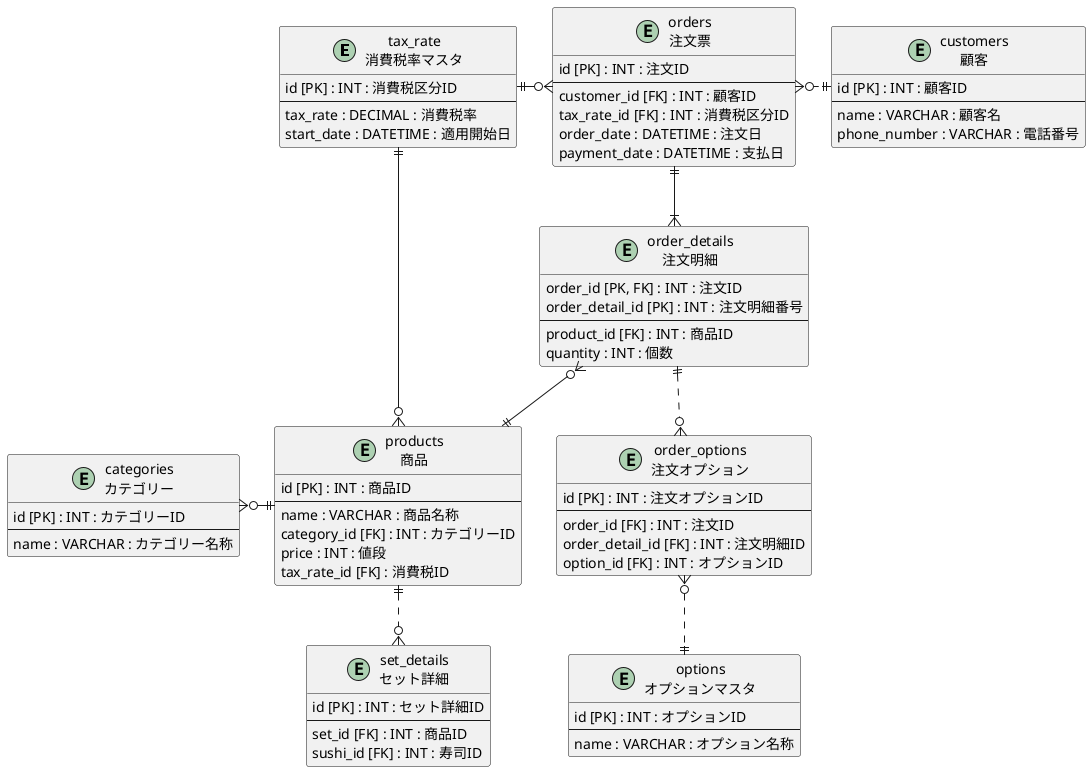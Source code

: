 @startuml dbModeling1
    ' Entity "menues\nメニュー" as menues {
    '     id [PK] : INT : メニューID
    '     item_id [PK, FK] : INT : 商品ID(寿司ID or セットID)
    '     --
    '     price : INT : 値段
    '     tax_rate_id [FK] : INT : 消費税ID
    ' }

    ' Entity "sushi_menues\n寿司メニュー" as sushi_menues {
    '     id [PK] : INT : 寿司ID
    '     --
    '     name : VARCHAR : 寿司名称
    ' }

    ' Entity "set_menues\nセットメニュー" as set_menues {
    '     id [PK] : INT : セットID
    '     --
    '     name : VARCHAR : セット名称
    '     set_detail_id [FK] : INT : セット詳細ID
    ' }

    ' Entity "set_details\nセットメニュー詳細" as set_details {
    '     id [PK] : INT : セット詳細ID
    '     sushi_menu_id [PK, FK] : INT : 寿司ID
    ' }

    Entity "tax_rate\n消費税率マスタ" as tax_rate{
        id [PK] : INT : 消費税区分ID
        --
        tax_rate : DECIMAL : 消費税率
        start_date : DATETIME : 適用開始日
    }

    Entity "customers\n顧客" as customers {
        id [PK] : INT : 顧客ID
        --
        name : VARCHAR : 顧客名
        phone_number : VARCHAR : 電話番号
    }

    Entity "orders\n注文票" as orders {
        id [PK] : INT : 注文ID
        --
        customer_id [FK] : INT : 顧客ID
        tax_rate_id [FK] : INT : 消費税区分ID 
        order_date : DATETIME : 注文日
        payment_date : DATETIME : 支払日
    }

    Entity "order_details\n注文明細" as order_details {
        order_id [PK, FK] : INT : 注文ID 
        order_detail_id [PK] : INT : 注文明細番号 
        --
        product_id [FK] : INT : 商品ID
        quantity : INT : 個数
        ' option_id [FK] : INT : オプションID
    }

    Entity "order_options\n注文オプション" as options {
        id [PK] : INT : 注文オプションID
        --
        order_id [FK] : INT : 注文ID
        order_detail_id [FK] : INT : 注文明細ID
        option_id [FK] : INT : オプションID
    }

    Entity "options\nオプションマスタ" as om{
        id [PK] : INT : オプションID
        --
        name : VARCHAR : オプション名称
    }

    ' Entity "condiments\n薬味" as condiments{
    '     id [PK] : INT : 薬味ID
    '     --
    '     condiment_detail_id : INT : 薬味詳細ID
    '     name : VARCHAR : 薬味名称
    ' }

    ' Entity "rice_option\nシャリ" as rice{
    '     id [PK] : INT : シャリID
    '     --
    '     size : VARCHAR : サイズ
    ' }

    Entity "products\n商品" as p{
        id [PK] : INT : 商品ID
        --
        name : VARCHAR : 商品名称
        category_id [FK] : INT : カテゴリーID
        price : INT : 値段
        tax_rate_id [FK] : 消費税ID
    }

    Entity "set_details\nセット詳細" as s_d{
        id [PK] : INT : セット詳細ID
        --
        set_id [FK] : INT : 商品ID
        sushi_id [FK] : INT : 寿司ID
    }

    Entity "categories\nカテゴリー" as c {
        id [PK] : INT : カテゴリーID
        --
        name : VARCHAR : カテゴリー名称
    }

    orders }o..r..|| customers
    orders ||-d-|{ order_details
    orders }o-l-|| tax_rate
    order_details }o--|| p
    tax_rate ||--o{ p
    p ||-l-o{ c
    p ||..o{ s_d
    order_details ||..o{ options
    options }o..|| om
    ' order_details  ||--|| menues
    ' menues ||--o| sushi_menues
    ' menues ||--o| set_menues
    ' set_menues ||--o{ set_details
    ' set_details ||--|| sushi_menues
    ' tax_rate ||--|| menues
    ' order_details ||-r-o| options
    ' options |o--o{ condiments
    ' options |o--o| rice

    
    ' * 主キー
    ' + 外部キー
    ' カラム名 : 型 : 説明

    ' 1対０また1
    ' A ||--o| B
    ' 1対1
    ' A ||--|| B
    ' 1対0以上
    ' A ||--o{ B
    ' 1対1以上
    ' A ||--|{ B

@enduml
